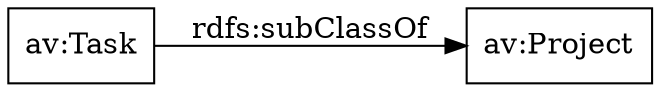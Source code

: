 digraph ar2dtool_diagram { 
rankdir=LR;
size="1000"
node [shape = rectangle, color="black"]; "av:Task" ; /*classes style*/
	"av:Task" -> "av:Project" [ label = "rdfs:subClassOf" ];

}
